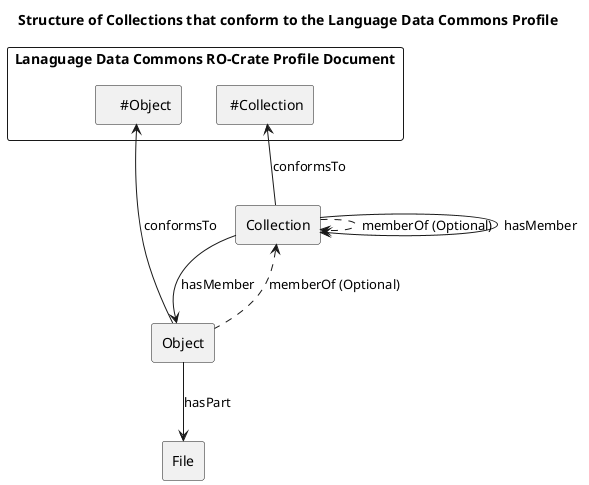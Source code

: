 
@startuml
title: Structure of Collections that conform to the Language Data Commons Profile

rectangle "Lanaguage Data Commons RO-Crate Profile Document" {
rectangle " #Collection" as procoll
rectangle "    #Object" as proobj
}


rectangle "Collection" as coll {
}
rectangle "Object" as obj {
}
rectangle "File" as file {
}
coll -----> coll : hasMember
coll .> coll : memberOf (Optional)


coll -down-> obj : hasMember
obj .up.> coll : memberOf (Optional)
coll -up-> procoll : conformsTo
obj -right-> proobj : conformsTo
obj -down-> file : hasPart


@enduml
